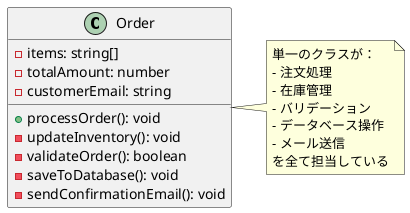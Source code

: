 @startuml BadOrder
class Order {
    - items: string[]
    - totalAmount: number
    - customerEmail: string
    + processOrder(): void
    - updateInventory(): void
    - validateOrder(): boolean
    - saveToDatabase(): void
    - sendConfirmationEmail(): void
}

note right of Order
  単一のクラスが：
  - 注文処理
  - 在庫管理
  - バリデーション
  - データベース操作
  - メール送信
  を全て担当している
end note
@enduml
